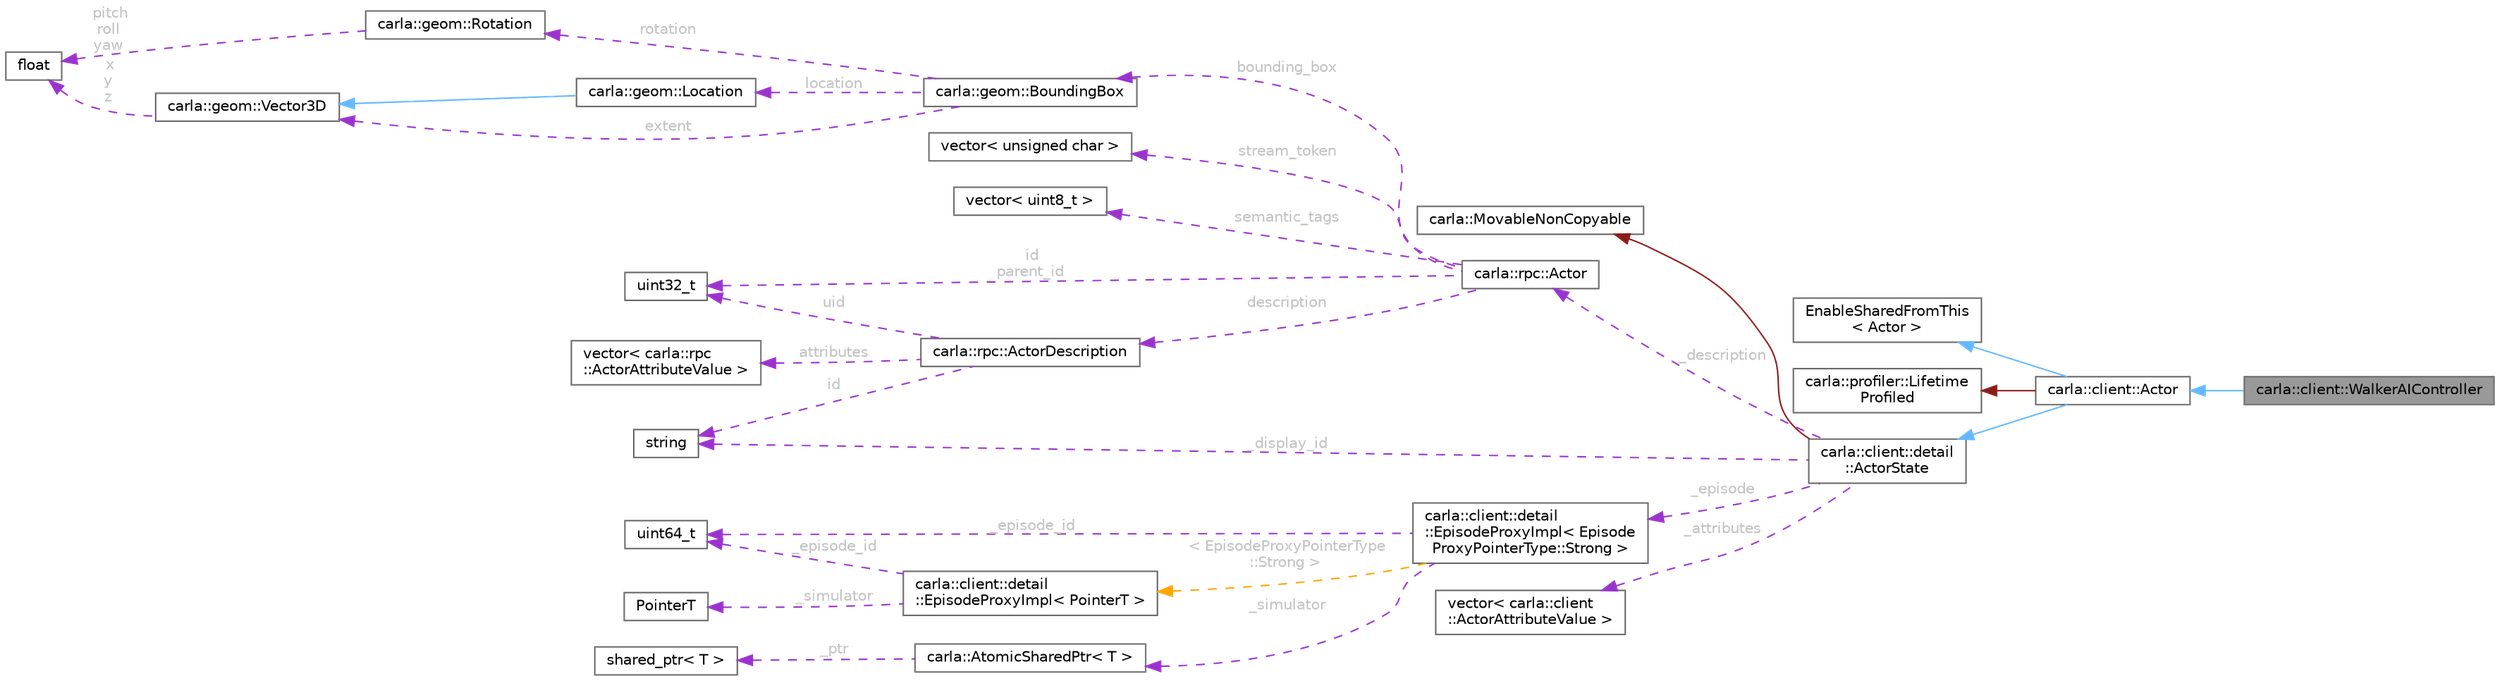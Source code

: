 digraph "carla::client::WalkerAIController"
{
 // INTERACTIVE_SVG=YES
 // LATEX_PDF_SIZE
  bgcolor="transparent";
  edge [fontname=Helvetica,fontsize=10,labelfontname=Helvetica,labelfontsize=10];
  node [fontname=Helvetica,fontsize=10,shape=box,height=0.2,width=0.4];
  rankdir="LR";
  Node1 [id="Node000001",label="carla::client::WalkerAIController",height=0.2,width=0.4,color="gray40", fillcolor="grey60", style="filled", fontcolor="black",tooltip=" "];
  Node2 -> Node1 [id="edge1_Node000001_Node000002",dir="back",color="steelblue1",style="solid",tooltip=" "];
  Node2 [id="Node000002",label="carla::client::Actor",height=0.2,width=0.4,color="gray40", fillcolor="white", style="filled",URL="$d6/da5/classcarla_1_1client_1_1Actor.html",tooltip="Represents an actor in the simulation."];
  Node3 -> Node2 [id="edge2_Node000002_Node000003",dir="back",color="steelblue1",style="solid",tooltip=" "];
  Node3 [id="Node000003",label="EnableSharedFromThis\l\< Actor \>",height=0.2,width=0.4,color="gray40", fillcolor="white", style="filled",URL="$da/d05/classEnableSharedFromThis.html",tooltip=" "];
  Node4 -> Node2 [id="edge3_Node000002_Node000004",dir="back",color="firebrick4",style="solid",tooltip=" "];
  Node4 [id="Node000004",label="carla::profiler::Lifetime\lProfiled",height=0.2,width=0.4,color="gray40", fillcolor="white", style="filled",URL="$df/d3e/classcarla_1_1profiler_1_1LifetimeProfiled.html",tooltip=" "];
  Node5 -> Node2 [id="edge4_Node000002_Node000005",dir="back",color="steelblue1",style="solid",tooltip=" "];
  Node5 [id="Node000005",label="carla::client::detail\l::ActorState",height=0.2,width=0.4,color="gray40", fillcolor="white", style="filled",URL="$d2/d06/classcarla_1_1client_1_1detail_1_1ActorState.html",tooltip="Internal state of an Actor."];
  Node6 -> Node5 [id="edge5_Node000005_Node000006",dir="back",color="firebrick4",style="solid",tooltip=" "];
  Node6 [id="Node000006",label="carla::MovableNonCopyable",height=0.2,width=0.4,color="gray40", fillcolor="white", style="filled",URL="$d7/d55/classcarla_1_1MovableNonCopyable.html",tooltip="Inherit (privately) to suppress copy construction and assignment."];
  Node7 -> Node5 [id="edge6_Node000005_Node000007",dir="back",color="darkorchid3",style="dashed",tooltip=" ",label=" _description",fontcolor="grey" ];
  Node7 [id="Node000007",label="carla::rpc::Actor",height=0.2,width=0.4,color="gray40", fillcolor="white", style="filled",URL="$db/dfd/classcarla_1_1rpc_1_1Actor.html",tooltip=" "];
  Node8 -> Node7 [id="edge7_Node000007_Node000008",dir="back",color="darkorchid3",style="dashed",tooltip=" ",label=" id\nparent_id",fontcolor="grey" ];
  Node8 [id="Node000008",label="uint32_t",height=0.2,width=0.4,color="gray40", fillcolor="white", style="filled",tooltip=" "];
  Node9 -> Node7 [id="edge8_Node000007_Node000009",dir="back",color="darkorchid3",style="dashed",tooltip=" ",label=" description",fontcolor="grey" ];
  Node9 [id="Node000009",label="carla::rpc::ActorDescription",height=0.2,width=0.4,color="gray40", fillcolor="white", style="filled",URL="$d6/d11/classcarla_1_1rpc_1_1ActorDescription.html",tooltip=" "];
  Node8 -> Node9 [id="edge9_Node000009_Node000008",dir="back",color="darkorchid3",style="dashed",tooltip=" ",label=" uid",fontcolor="grey" ];
  Node10 -> Node9 [id="edge10_Node000009_Node000010",dir="back",color="darkorchid3",style="dashed",tooltip=" ",label=" id",fontcolor="grey" ];
  Node10 [id="Node000010",label="string",height=0.2,width=0.4,color="gray40", fillcolor="white", style="filled",tooltip=" "];
  Node11 -> Node9 [id="edge11_Node000009_Node000011",dir="back",color="darkorchid3",style="dashed",tooltip=" ",label=" attributes",fontcolor="grey" ];
  Node11 [id="Node000011",label="vector\< carla::rpc\l::ActorAttributeValue \>",height=0.2,width=0.4,color="gray40", fillcolor="white", style="filled",tooltip=" "];
  Node12 -> Node7 [id="edge12_Node000007_Node000012",dir="back",color="darkorchid3",style="dashed",tooltip=" ",label=" bounding_box",fontcolor="grey" ];
  Node12 [id="Node000012",label="carla::geom::BoundingBox",height=0.2,width=0.4,color="gray40", fillcolor="white", style="filled",URL="$d8/d68/classcarla_1_1geom_1_1BoundingBox.html",tooltip=" "];
  Node13 -> Node12 [id="edge13_Node000012_Node000013",dir="back",color="darkorchid3",style="dashed",tooltip=" ",label=" location",fontcolor="grey" ];
  Node13 [id="Node000013",label="carla::geom::Location",height=0.2,width=0.4,color="gray40", fillcolor="white", style="filled",URL="$de/d23/classcarla_1_1geom_1_1Location.html",tooltip=" "];
  Node14 -> Node13 [id="edge14_Node000013_Node000014",dir="back",color="steelblue1",style="solid",tooltip=" "];
  Node14 [id="Node000014",label="carla::geom::Vector3D",height=0.2,width=0.4,color="gray40", fillcolor="white", style="filled",URL="$d9/dfe/classcarla_1_1geom_1_1Vector3D.html",tooltip=" "];
  Node15 -> Node14 [id="edge15_Node000014_Node000015",dir="back",color="darkorchid3",style="dashed",tooltip=" ",label=" x\ny\nz",fontcolor="grey" ];
  Node15 [id="Node000015",label="float",height=0.2,width=0.4,color="gray40", fillcolor="white", style="filled",tooltip=" "];
  Node14 -> Node12 [id="edge16_Node000012_Node000014",dir="back",color="darkorchid3",style="dashed",tooltip=" ",label=" extent",fontcolor="grey" ];
  Node16 -> Node12 [id="edge17_Node000012_Node000016",dir="back",color="darkorchid3",style="dashed",tooltip=" ",label=" rotation",fontcolor="grey" ];
  Node16 [id="Node000016",label="carla::geom::Rotation",height=0.2,width=0.4,color="gray40", fillcolor="white", style="filled",URL="$d8/dba/classcarla_1_1geom_1_1Rotation.html",tooltip=" "];
  Node15 -> Node16 [id="edge18_Node000016_Node000015",dir="back",color="darkorchid3",style="dashed",tooltip=" ",label=" pitch\nroll\nyaw",fontcolor="grey" ];
  Node17 -> Node7 [id="edge19_Node000007_Node000017",dir="back",color="darkorchid3",style="dashed",tooltip=" ",label=" semantic_tags",fontcolor="grey" ];
  Node17 [id="Node000017",label="vector\< uint8_t \>",height=0.2,width=0.4,color="gray40", fillcolor="white", style="filled",tooltip=" "];
  Node18 -> Node7 [id="edge20_Node000007_Node000018",dir="back",color="darkorchid3",style="dashed",tooltip=" ",label=" stream_token",fontcolor="grey" ];
  Node18 [id="Node000018",label="vector\< unsigned char \>",height=0.2,width=0.4,color="gray40", fillcolor="white", style="filled",tooltip=" "];
  Node19 -> Node5 [id="edge21_Node000005_Node000019",dir="back",color="darkorchid3",style="dashed",tooltip=" ",label=" _episode",fontcolor="grey" ];
  Node19 [id="Node000019",label="carla::client::detail\l::EpisodeProxyImpl\< Episode\lProxyPointerType::Strong \>",height=0.2,width=0.4,color="gray40", fillcolor="white", style="filled",URL="$d1/dd3/classcarla_1_1client_1_1detail_1_1EpisodeProxyImpl.html",tooltip=" "];
  Node20 -> Node19 [id="edge22_Node000019_Node000020",dir="back",color="darkorchid3",style="dashed",tooltip=" ",label=" _episode_id",fontcolor="grey" ];
  Node20 [id="Node000020",label="uint64_t",height=0.2,width=0.4,color="gray40", fillcolor="white", style="filled",tooltip=" "];
  Node21 -> Node19 [id="edge23_Node000019_Node000021",dir="back",color="darkorchid3",style="dashed",tooltip=" ",label=" _simulator",fontcolor="grey" ];
  Node21 [id="Node000021",label="carla::AtomicSharedPtr\< T \>",height=0.2,width=0.4,color="gray40", fillcolor="white", style="filled",URL="$d2/dcf/classcarla_1_1AtomicSharedPtr.html",tooltip="AtomicSharedPtr是一个非常简单的原子操作智能指针类，支持线程安全的共享指针操作，使用了release-acquire内存顺序。"];
  Node22 -> Node21 [id="edge24_Node000021_Node000022",dir="back",color="darkorchid3",style="dashed",tooltip=" ",label=" _ptr",fontcolor="grey" ];
  Node22 [id="Node000022",label="shared_ptr\< T \>",height=0.2,width=0.4,color="gray40", fillcolor="white", style="filled",tooltip=" "];
  Node23 -> Node19 [id="edge25_Node000019_Node000023",dir="back",color="orange",style="dashed",tooltip=" ",label=" \< EpisodeProxyPointerType\l::Strong \>",fontcolor="grey" ];
  Node23 [id="Node000023",label="carla::client::detail\l::EpisodeProxyImpl\< PointerT \>",height=0.2,width=0.4,color="gray40", fillcolor="white", style="filled",URL="$d1/dd3/classcarla_1_1client_1_1detail_1_1EpisodeProxyImpl.html",tooltip="Provides access to the Simulator during a given episode."];
  Node20 -> Node23 [id="edge26_Node000023_Node000020",dir="back",color="darkorchid3",style="dashed",tooltip=" ",label=" _episode_id",fontcolor="grey" ];
  Node24 -> Node23 [id="edge27_Node000023_Node000024",dir="back",color="darkorchid3",style="dashed",tooltip=" ",label=" _simulator",fontcolor="grey" ];
  Node24 [id="Node000024",label="PointerT",height=0.2,width=0.4,color="gray40", fillcolor="white", style="filled",tooltip=" "];
  Node10 -> Node5 [id="edge28_Node000005_Node000010",dir="back",color="darkorchid3",style="dashed",tooltip=" ",label=" _display_id",fontcolor="grey" ];
  Node25 -> Node5 [id="edge29_Node000005_Node000025",dir="back",color="darkorchid3",style="dashed",tooltip=" ",label=" _attributes",fontcolor="grey" ];
  Node25 [id="Node000025",label="vector\< carla::client\l::ActorAttributeValue \>",height=0.2,width=0.4,color="gray40", fillcolor="white", style="filled",tooltip=" "];
}
